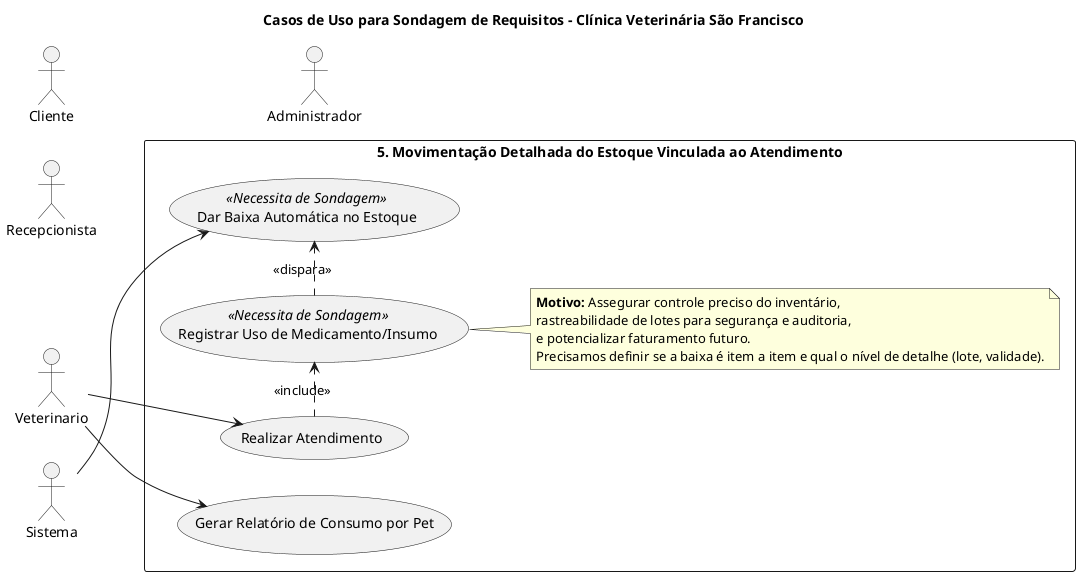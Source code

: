 @startuml
left to right direction
skinparam packageStyle rectangle

title Casos de Uso para Sondagem de Requisitos - Clínica Veterinária São Francisco

actor Cliente as cliente
actor Recepcionista as recepcionista
actor Veterinario as veterinario
actor Administrador as administrador
actor Sistema as sistema

package "5. Movimentação Detalhada do Estoque Vinculada ao Atendimento" {
  usecase "Realizar Atendimento" as UC5_1
  usecase "Registrar Uso de Medicamento/Insumo" as UC5_2 <<Necessita de Sondagem>>
  usecase "Dar Baixa Automática no Estoque" as UC5_3 <<Necessita de Sondagem>>
  usecase "Gerar Relatório de Consumo por Pet" as UC5_4

  veterinario --> UC5_1

  UC5_1 .> UC5_2 : <<include>>
  UC5_2 .> UC5_3 : <<dispara>>

  sistema --> UC5_3
  veterinario --> UC5_4
  
  note right of UC5_2
    **Motivo:** Assegurar controle preciso do inventário,
    rastreabilidade de lotes para segurança e auditoria,
    e potencializar faturamento futuro.
    Precisamos definir se a baixa é item a item e qual o nível de detalhe (lote, validade).
  end note
}

@enduml